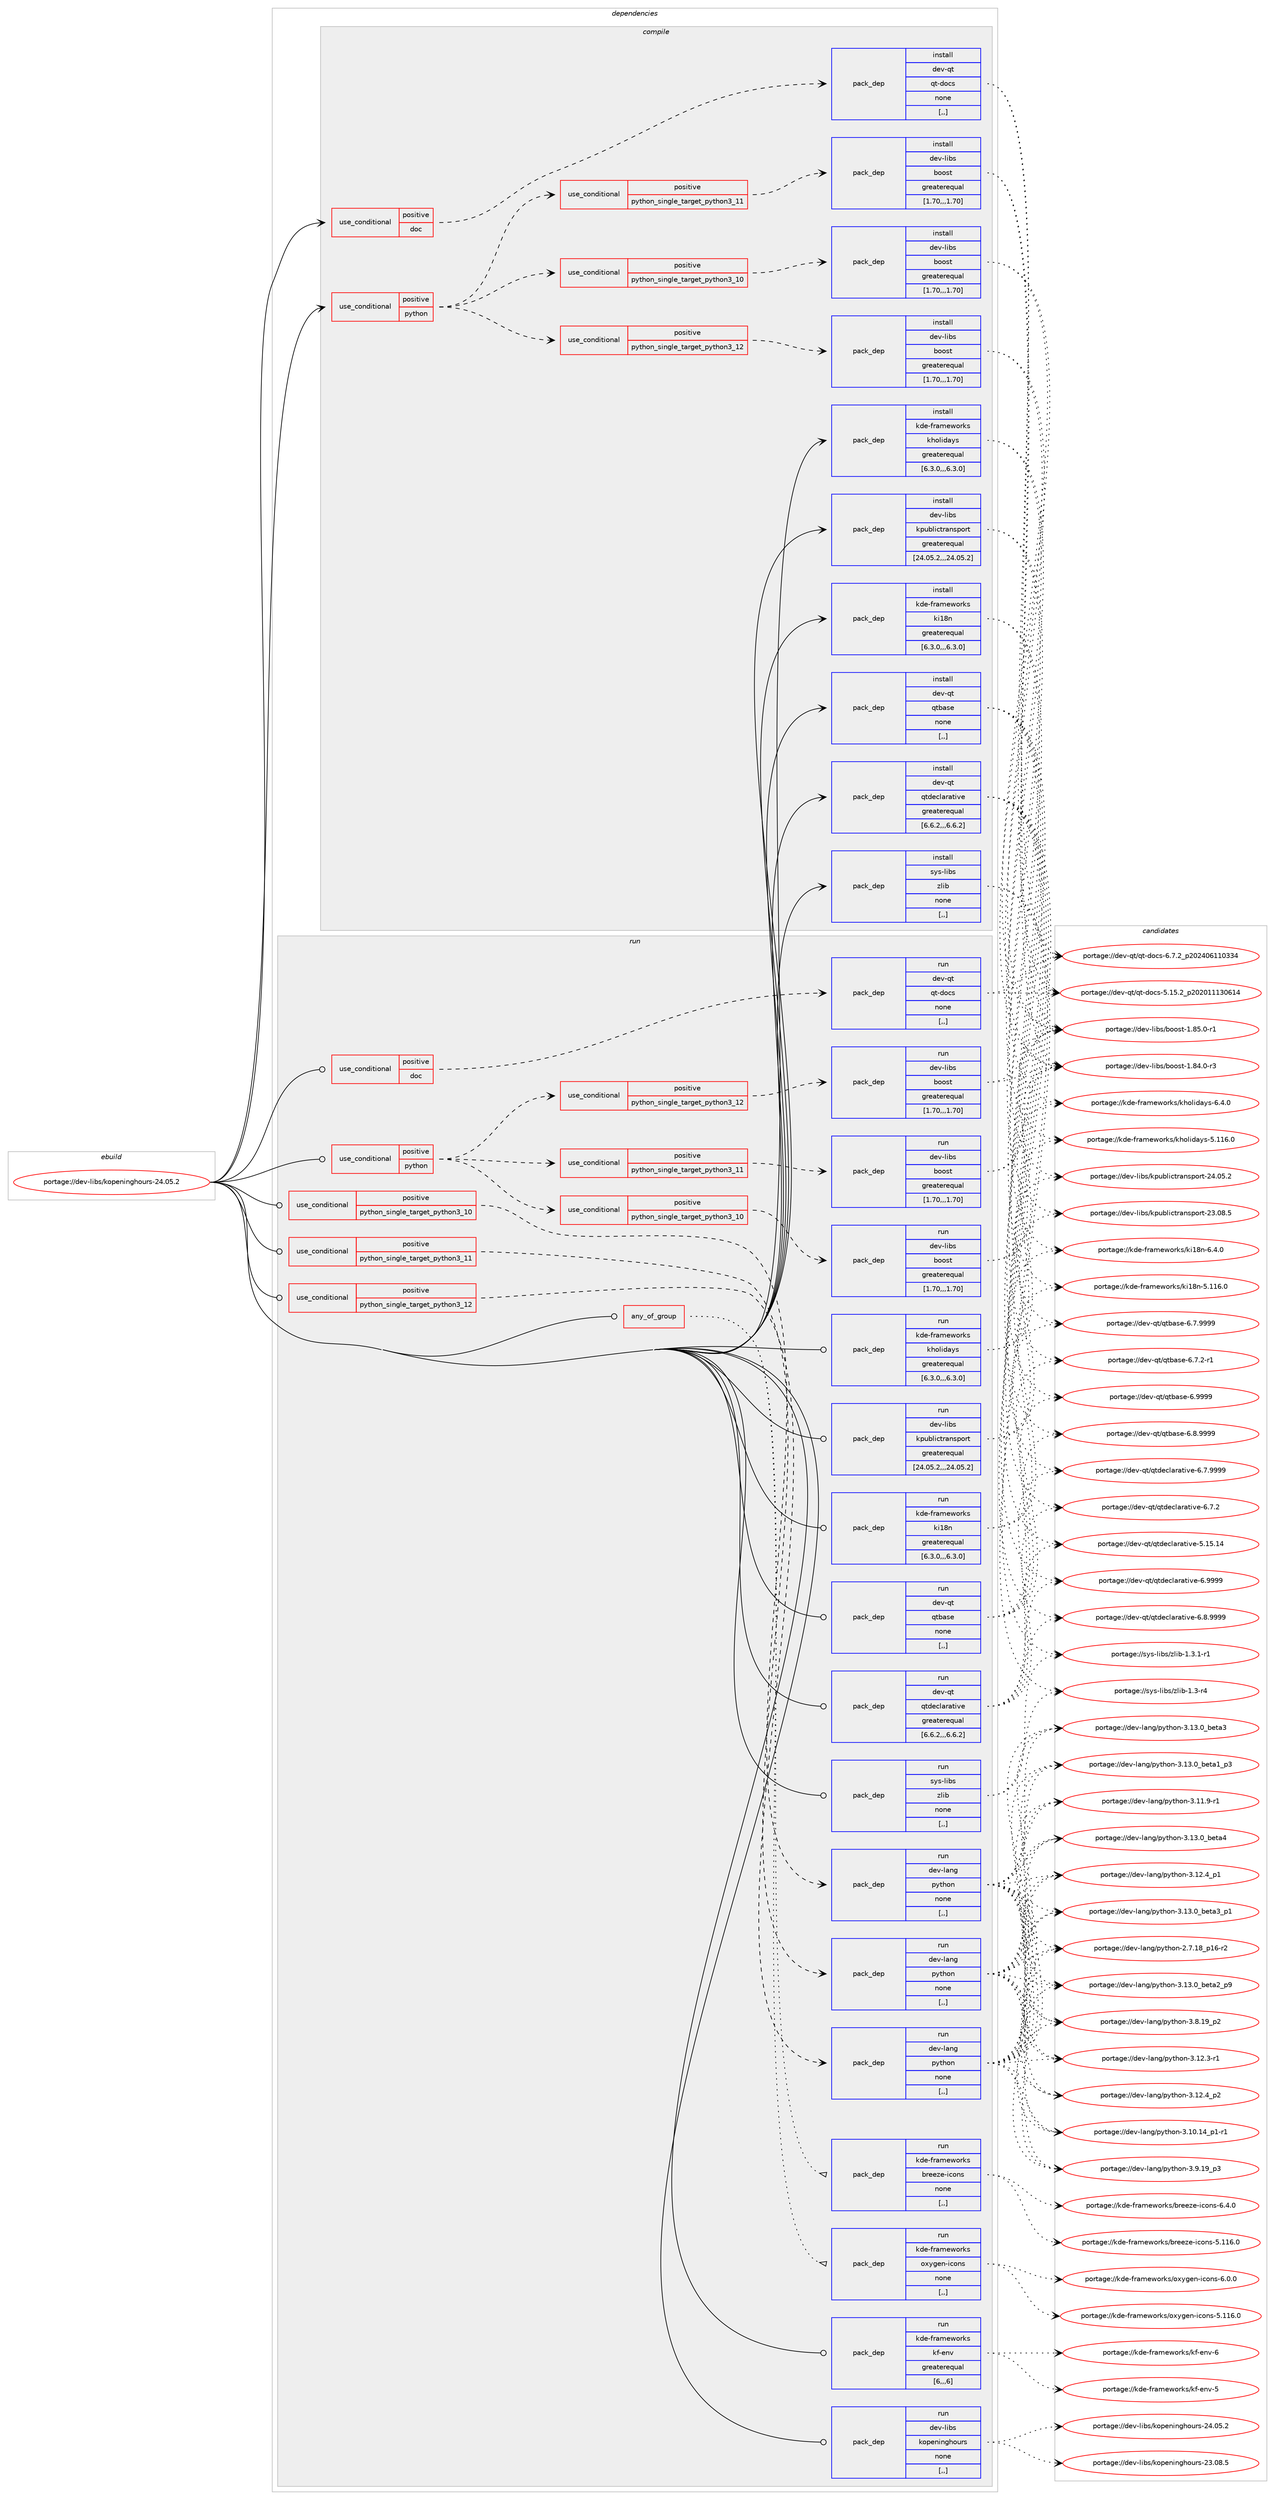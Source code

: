 digraph prolog {

# *************
# Graph options
# *************

newrank=true;
concentrate=true;
compound=true;
graph [rankdir=LR,fontname=Helvetica,fontsize=10,ranksep=1.5];#, ranksep=2.5, nodesep=0.2];
edge  [arrowhead=vee];
node  [fontname=Helvetica,fontsize=10];

# **********
# The ebuild
# **********

subgraph cluster_leftcol {
color=gray;
label=<<i>ebuild</i>>;
id [label="portage://dev-libs/kopeninghours-24.05.2", color=red, width=4, href="../dev-libs/kopeninghours-24.05.2.svg"];
}

# ****************
# The dependencies
# ****************

subgraph cluster_midcol {
color=gray;
label=<<i>dependencies</i>>;
subgraph cluster_compile {
fillcolor="#eeeeee";
style=filled;
label=<<i>compile</i>>;
subgraph cond26586 {
dependency109031 [label=<<TABLE BORDER="0" CELLBORDER="1" CELLSPACING="0" CELLPADDING="4"><TR><TD ROWSPAN="3" CELLPADDING="10">use_conditional</TD></TR><TR><TD>positive</TD></TR><TR><TD>doc</TD></TR></TABLE>>, shape=none, color=red];
subgraph pack81265 {
dependency109032 [label=<<TABLE BORDER="0" CELLBORDER="1" CELLSPACING="0" CELLPADDING="4" WIDTH="220"><TR><TD ROWSPAN="6" CELLPADDING="30">pack_dep</TD></TR><TR><TD WIDTH="110">install</TD></TR><TR><TD>dev-qt</TD></TR><TR><TD>qt-docs</TD></TR><TR><TD>none</TD></TR><TR><TD>[,,]</TD></TR></TABLE>>, shape=none, color=blue];
}
dependency109031:e -> dependency109032:w [weight=20,style="dashed",arrowhead="vee"];
}
id:e -> dependency109031:w [weight=20,style="solid",arrowhead="vee"];
subgraph cond26587 {
dependency109033 [label=<<TABLE BORDER="0" CELLBORDER="1" CELLSPACING="0" CELLPADDING="4"><TR><TD ROWSPAN="3" CELLPADDING="10">use_conditional</TD></TR><TR><TD>positive</TD></TR><TR><TD>python</TD></TR></TABLE>>, shape=none, color=red];
subgraph cond26588 {
dependency109034 [label=<<TABLE BORDER="0" CELLBORDER="1" CELLSPACING="0" CELLPADDING="4"><TR><TD ROWSPAN="3" CELLPADDING="10">use_conditional</TD></TR><TR><TD>positive</TD></TR><TR><TD>python_single_target_python3_10</TD></TR></TABLE>>, shape=none, color=red];
subgraph pack81266 {
dependency109035 [label=<<TABLE BORDER="0" CELLBORDER="1" CELLSPACING="0" CELLPADDING="4" WIDTH="220"><TR><TD ROWSPAN="6" CELLPADDING="30">pack_dep</TD></TR><TR><TD WIDTH="110">install</TD></TR><TR><TD>dev-libs</TD></TR><TR><TD>boost</TD></TR><TR><TD>greaterequal</TD></TR><TR><TD>[1.70,,,1.70]</TD></TR></TABLE>>, shape=none, color=blue];
}
dependency109034:e -> dependency109035:w [weight=20,style="dashed",arrowhead="vee"];
}
dependency109033:e -> dependency109034:w [weight=20,style="dashed",arrowhead="vee"];
subgraph cond26589 {
dependency109036 [label=<<TABLE BORDER="0" CELLBORDER="1" CELLSPACING="0" CELLPADDING="4"><TR><TD ROWSPAN="3" CELLPADDING="10">use_conditional</TD></TR><TR><TD>positive</TD></TR><TR><TD>python_single_target_python3_11</TD></TR></TABLE>>, shape=none, color=red];
subgraph pack81267 {
dependency109037 [label=<<TABLE BORDER="0" CELLBORDER="1" CELLSPACING="0" CELLPADDING="4" WIDTH="220"><TR><TD ROWSPAN="6" CELLPADDING="30">pack_dep</TD></TR><TR><TD WIDTH="110">install</TD></TR><TR><TD>dev-libs</TD></TR><TR><TD>boost</TD></TR><TR><TD>greaterequal</TD></TR><TR><TD>[1.70,,,1.70]</TD></TR></TABLE>>, shape=none, color=blue];
}
dependency109036:e -> dependency109037:w [weight=20,style="dashed",arrowhead="vee"];
}
dependency109033:e -> dependency109036:w [weight=20,style="dashed",arrowhead="vee"];
subgraph cond26590 {
dependency109038 [label=<<TABLE BORDER="0" CELLBORDER="1" CELLSPACING="0" CELLPADDING="4"><TR><TD ROWSPAN="3" CELLPADDING="10">use_conditional</TD></TR><TR><TD>positive</TD></TR><TR><TD>python_single_target_python3_12</TD></TR></TABLE>>, shape=none, color=red];
subgraph pack81268 {
dependency109039 [label=<<TABLE BORDER="0" CELLBORDER="1" CELLSPACING="0" CELLPADDING="4" WIDTH="220"><TR><TD ROWSPAN="6" CELLPADDING="30">pack_dep</TD></TR><TR><TD WIDTH="110">install</TD></TR><TR><TD>dev-libs</TD></TR><TR><TD>boost</TD></TR><TR><TD>greaterequal</TD></TR><TR><TD>[1.70,,,1.70]</TD></TR></TABLE>>, shape=none, color=blue];
}
dependency109038:e -> dependency109039:w [weight=20,style="dashed",arrowhead="vee"];
}
dependency109033:e -> dependency109038:w [weight=20,style="dashed",arrowhead="vee"];
}
id:e -> dependency109033:w [weight=20,style="solid",arrowhead="vee"];
subgraph pack81269 {
dependency109040 [label=<<TABLE BORDER="0" CELLBORDER="1" CELLSPACING="0" CELLPADDING="4" WIDTH="220"><TR><TD ROWSPAN="6" CELLPADDING="30">pack_dep</TD></TR><TR><TD WIDTH="110">install</TD></TR><TR><TD>dev-libs</TD></TR><TR><TD>kpublictransport</TD></TR><TR><TD>greaterequal</TD></TR><TR><TD>[24.05.2,,,24.05.2]</TD></TR></TABLE>>, shape=none, color=blue];
}
id:e -> dependency109040:w [weight=20,style="solid",arrowhead="vee"];
subgraph pack81270 {
dependency109041 [label=<<TABLE BORDER="0" CELLBORDER="1" CELLSPACING="0" CELLPADDING="4" WIDTH="220"><TR><TD ROWSPAN="6" CELLPADDING="30">pack_dep</TD></TR><TR><TD WIDTH="110">install</TD></TR><TR><TD>dev-qt</TD></TR><TR><TD>qtbase</TD></TR><TR><TD>none</TD></TR><TR><TD>[,,]</TD></TR></TABLE>>, shape=none, color=blue];
}
id:e -> dependency109041:w [weight=20,style="solid",arrowhead="vee"];
subgraph pack81271 {
dependency109042 [label=<<TABLE BORDER="0" CELLBORDER="1" CELLSPACING="0" CELLPADDING="4" WIDTH="220"><TR><TD ROWSPAN="6" CELLPADDING="30">pack_dep</TD></TR><TR><TD WIDTH="110">install</TD></TR><TR><TD>dev-qt</TD></TR><TR><TD>qtdeclarative</TD></TR><TR><TD>greaterequal</TD></TR><TR><TD>[6.6.2,,,6.6.2]</TD></TR></TABLE>>, shape=none, color=blue];
}
id:e -> dependency109042:w [weight=20,style="solid",arrowhead="vee"];
subgraph pack81272 {
dependency109043 [label=<<TABLE BORDER="0" CELLBORDER="1" CELLSPACING="0" CELLPADDING="4" WIDTH="220"><TR><TD ROWSPAN="6" CELLPADDING="30">pack_dep</TD></TR><TR><TD WIDTH="110">install</TD></TR><TR><TD>kde-frameworks</TD></TR><TR><TD>kholidays</TD></TR><TR><TD>greaterequal</TD></TR><TR><TD>[6.3.0,,,6.3.0]</TD></TR></TABLE>>, shape=none, color=blue];
}
id:e -> dependency109043:w [weight=20,style="solid",arrowhead="vee"];
subgraph pack81273 {
dependency109044 [label=<<TABLE BORDER="0" CELLBORDER="1" CELLSPACING="0" CELLPADDING="4" WIDTH="220"><TR><TD ROWSPAN="6" CELLPADDING="30">pack_dep</TD></TR><TR><TD WIDTH="110">install</TD></TR><TR><TD>kde-frameworks</TD></TR><TR><TD>ki18n</TD></TR><TR><TD>greaterequal</TD></TR><TR><TD>[6.3.0,,,6.3.0]</TD></TR></TABLE>>, shape=none, color=blue];
}
id:e -> dependency109044:w [weight=20,style="solid",arrowhead="vee"];
subgraph pack81274 {
dependency109045 [label=<<TABLE BORDER="0" CELLBORDER="1" CELLSPACING="0" CELLPADDING="4" WIDTH="220"><TR><TD ROWSPAN="6" CELLPADDING="30">pack_dep</TD></TR><TR><TD WIDTH="110">install</TD></TR><TR><TD>sys-libs</TD></TR><TR><TD>zlib</TD></TR><TR><TD>none</TD></TR><TR><TD>[,,]</TD></TR></TABLE>>, shape=none, color=blue];
}
id:e -> dependency109045:w [weight=20,style="solid",arrowhead="vee"];
}
subgraph cluster_compileandrun {
fillcolor="#eeeeee";
style=filled;
label=<<i>compile and run</i>>;
}
subgraph cluster_run {
fillcolor="#eeeeee";
style=filled;
label=<<i>run</i>>;
subgraph any1030 {
dependency109046 [label=<<TABLE BORDER="0" CELLBORDER="1" CELLSPACING="0" CELLPADDING="4"><TR><TD CELLPADDING="10">any_of_group</TD></TR></TABLE>>, shape=none, color=red];subgraph pack81275 {
dependency109047 [label=<<TABLE BORDER="0" CELLBORDER="1" CELLSPACING="0" CELLPADDING="4" WIDTH="220"><TR><TD ROWSPAN="6" CELLPADDING="30">pack_dep</TD></TR><TR><TD WIDTH="110">run</TD></TR><TR><TD>kde-frameworks</TD></TR><TR><TD>breeze-icons</TD></TR><TR><TD>none</TD></TR><TR><TD>[,,]</TD></TR></TABLE>>, shape=none, color=blue];
}
dependency109046:e -> dependency109047:w [weight=20,style="dotted",arrowhead="oinv"];
subgraph pack81276 {
dependency109048 [label=<<TABLE BORDER="0" CELLBORDER="1" CELLSPACING="0" CELLPADDING="4" WIDTH="220"><TR><TD ROWSPAN="6" CELLPADDING="30">pack_dep</TD></TR><TR><TD WIDTH="110">run</TD></TR><TR><TD>kde-frameworks</TD></TR><TR><TD>oxygen-icons</TD></TR><TR><TD>none</TD></TR><TR><TD>[,,]</TD></TR></TABLE>>, shape=none, color=blue];
}
dependency109046:e -> dependency109048:w [weight=20,style="dotted",arrowhead="oinv"];
}
id:e -> dependency109046:w [weight=20,style="solid",arrowhead="odot"];
subgraph cond26591 {
dependency109049 [label=<<TABLE BORDER="0" CELLBORDER="1" CELLSPACING="0" CELLPADDING="4"><TR><TD ROWSPAN="3" CELLPADDING="10">use_conditional</TD></TR><TR><TD>positive</TD></TR><TR><TD>doc</TD></TR></TABLE>>, shape=none, color=red];
subgraph pack81277 {
dependency109050 [label=<<TABLE BORDER="0" CELLBORDER="1" CELLSPACING="0" CELLPADDING="4" WIDTH="220"><TR><TD ROWSPAN="6" CELLPADDING="30">pack_dep</TD></TR><TR><TD WIDTH="110">run</TD></TR><TR><TD>dev-qt</TD></TR><TR><TD>qt-docs</TD></TR><TR><TD>none</TD></TR><TR><TD>[,,]</TD></TR></TABLE>>, shape=none, color=blue];
}
dependency109049:e -> dependency109050:w [weight=20,style="dashed",arrowhead="vee"];
}
id:e -> dependency109049:w [weight=20,style="solid",arrowhead="odot"];
subgraph cond26592 {
dependency109051 [label=<<TABLE BORDER="0" CELLBORDER="1" CELLSPACING="0" CELLPADDING="4"><TR><TD ROWSPAN="3" CELLPADDING="10">use_conditional</TD></TR><TR><TD>positive</TD></TR><TR><TD>python</TD></TR></TABLE>>, shape=none, color=red];
subgraph cond26593 {
dependency109052 [label=<<TABLE BORDER="0" CELLBORDER="1" CELLSPACING="0" CELLPADDING="4"><TR><TD ROWSPAN="3" CELLPADDING="10">use_conditional</TD></TR><TR><TD>positive</TD></TR><TR><TD>python_single_target_python3_10</TD></TR></TABLE>>, shape=none, color=red];
subgraph pack81278 {
dependency109053 [label=<<TABLE BORDER="0" CELLBORDER="1" CELLSPACING="0" CELLPADDING="4" WIDTH="220"><TR><TD ROWSPAN="6" CELLPADDING="30">pack_dep</TD></TR><TR><TD WIDTH="110">run</TD></TR><TR><TD>dev-libs</TD></TR><TR><TD>boost</TD></TR><TR><TD>greaterequal</TD></TR><TR><TD>[1.70,,,1.70]</TD></TR></TABLE>>, shape=none, color=blue];
}
dependency109052:e -> dependency109053:w [weight=20,style="dashed",arrowhead="vee"];
}
dependency109051:e -> dependency109052:w [weight=20,style="dashed",arrowhead="vee"];
subgraph cond26594 {
dependency109054 [label=<<TABLE BORDER="0" CELLBORDER="1" CELLSPACING="0" CELLPADDING="4"><TR><TD ROWSPAN="3" CELLPADDING="10">use_conditional</TD></TR><TR><TD>positive</TD></TR><TR><TD>python_single_target_python3_11</TD></TR></TABLE>>, shape=none, color=red];
subgraph pack81279 {
dependency109055 [label=<<TABLE BORDER="0" CELLBORDER="1" CELLSPACING="0" CELLPADDING="4" WIDTH="220"><TR><TD ROWSPAN="6" CELLPADDING="30">pack_dep</TD></TR><TR><TD WIDTH="110">run</TD></TR><TR><TD>dev-libs</TD></TR><TR><TD>boost</TD></TR><TR><TD>greaterequal</TD></TR><TR><TD>[1.70,,,1.70]</TD></TR></TABLE>>, shape=none, color=blue];
}
dependency109054:e -> dependency109055:w [weight=20,style="dashed",arrowhead="vee"];
}
dependency109051:e -> dependency109054:w [weight=20,style="dashed",arrowhead="vee"];
subgraph cond26595 {
dependency109056 [label=<<TABLE BORDER="0" CELLBORDER="1" CELLSPACING="0" CELLPADDING="4"><TR><TD ROWSPAN="3" CELLPADDING="10">use_conditional</TD></TR><TR><TD>positive</TD></TR><TR><TD>python_single_target_python3_12</TD></TR></TABLE>>, shape=none, color=red];
subgraph pack81280 {
dependency109057 [label=<<TABLE BORDER="0" CELLBORDER="1" CELLSPACING="0" CELLPADDING="4" WIDTH="220"><TR><TD ROWSPAN="6" CELLPADDING="30">pack_dep</TD></TR><TR><TD WIDTH="110">run</TD></TR><TR><TD>dev-libs</TD></TR><TR><TD>boost</TD></TR><TR><TD>greaterequal</TD></TR><TR><TD>[1.70,,,1.70]</TD></TR></TABLE>>, shape=none, color=blue];
}
dependency109056:e -> dependency109057:w [weight=20,style="dashed",arrowhead="vee"];
}
dependency109051:e -> dependency109056:w [weight=20,style="dashed",arrowhead="vee"];
}
id:e -> dependency109051:w [weight=20,style="solid",arrowhead="odot"];
subgraph cond26596 {
dependency109058 [label=<<TABLE BORDER="0" CELLBORDER="1" CELLSPACING="0" CELLPADDING="4"><TR><TD ROWSPAN="3" CELLPADDING="10">use_conditional</TD></TR><TR><TD>positive</TD></TR><TR><TD>python_single_target_python3_10</TD></TR></TABLE>>, shape=none, color=red];
subgraph pack81281 {
dependency109059 [label=<<TABLE BORDER="0" CELLBORDER="1" CELLSPACING="0" CELLPADDING="4" WIDTH="220"><TR><TD ROWSPAN="6" CELLPADDING="30">pack_dep</TD></TR><TR><TD WIDTH="110">run</TD></TR><TR><TD>dev-lang</TD></TR><TR><TD>python</TD></TR><TR><TD>none</TD></TR><TR><TD>[,,]</TD></TR></TABLE>>, shape=none, color=blue];
}
dependency109058:e -> dependency109059:w [weight=20,style="dashed",arrowhead="vee"];
}
id:e -> dependency109058:w [weight=20,style="solid",arrowhead="odot"];
subgraph cond26597 {
dependency109060 [label=<<TABLE BORDER="0" CELLBORDER="1" CELLSPACING="0" CELLPADDING="4"><TR><TD ROWSPAN="3" CELLPADDING="10">use_conditional</TD></TR><TR><TD>positive</TD></TR><TR><TD>python_single_target_python3_11</TD></TR></TABLE>>, shape=none, color=red];
subgraph pack81282 {
dependency109061 [label=<<TABLE BORDER="0" CELLBORDER="1" CELLSPACING="0" CELLPADDING="4" WIDTH="220"><TR><TD ROWSPAN="6" CELLPADDING="30">pack_dep</TD></TR><TR><TD WIDTH="110">run</TD></TR><TR><TD>dev-lang</TD></TR><TR><TD>python</TD></TR><TR><TD>none</TD></TR><TR><TD>[,,]</TD></TR></TABLE>>, shape=none, color=blue];
}
dependency109060:e -> dependency109061:w [weight=20,style="dashed",arrowhead="vee"];
}
id:e -> dependency109060:w [weight=20,style="solid",arrowhead="odot"];
subgraph cond26598 {
dependency109062 [label=<<TABLE BORDER="0" CELLBORDER="1" CELLSPACING="0" CELLPADDING="4"><TR><TD ROWSPAN="3" CELLPADDING="10">use_conditional</TD></TR><TR><TD>positive</TD></TR><TR><TD>python_single_target_python3_12</TD></TR></TABLE>>, shape=none, color=red];
subgraph pack81283 {
dependency109063 [label=<<TABLE BORDER="0" CELLBORDER="1" CELLSPACING="0" CELLPADDING="4" WIDTH="220"><TR><TD ROWSPAN="6" CELLPADDING="30">pack_dep</TD></TR><TR><TD WIDTH="110">run</TD></TR><TR><TD>dev-lang</TD></TR><TR><TD>python</TD></TR><TR><TD>none</TD></TR><TR><TD>[,,]</TD></TR></TABLE>>, shape=none, color=blue];
}
dependency109062:e -> dependency109063:w [weight=20,style="dashed",arrowhead="vee"];
}
id:e -> dependency109062:w [weight=20,style="solid",arrowhead="odot"];
subgraph pack81284 {
dependency109064 [label=<<TABLE BORDER="0" CELLBORDER="1" CELLSPACING="0" CELLPADDING="4" WIDTH="220"><TR><TD ROWSPAN="6" CELLPADDING="30">pack_dep</TD></TR><TR><TD WIDTH="110">run</TD></TR><TR><TD>dev-libs</TD></TR><TR><TD>kpublictransport</TD></TR><TR><TD>greaterequal</TD></TR><TR><TD>[24.05.2,,,24.05.2]</TD></TR></TABLE>>, shape=none, color=blue];
}
id:e -> dependency109064:w [weight=20,style="solid",arrowhead="odot"];
subgraph pack81285 {
dependency109065 [label=<<TABLE BORDER="0" CELLBORDER="1" CELLSPACING="0" CELLPADDING="4" WIDTH="220"><TR><TD ROWSPAN="6" CELLPADDING="30">pack_dep</TD></TR><TR><TD WIDTH="110">run</TD></TR><TR><TD>dev-qt</TD></TR><TR><TD>qtbase</TD></TR><TR><TD>none</TD></TR><TR><TD>[,,]</TD></TR></TABLE>>, shape=none, color=blue];
}
id:e -> dependency109065:w [weight=20,style="solid",arrowhead="odot"];
subgraph pack81286 {
dependency109066 [label=<<TABLE BORDER="0" CELLBORDER="1" CELLSPACING="0" CELLPADDING="4" WIDTH="220"><TR><TD ROWSPAN="6" CELLPADDING="30">pack_dep</TD></TR><TR><TD WIDTH="110">run</TD></TR><TR><TD>dev-qt</TD></TR><TR><TD>qtdeclarative</TD></TR><TR><TD>greaterequal</TD></TR><TR><TD>[6.6.2,,,6.6.2]</TD></TR></TABLE>>, shape=none, color=blue];
}
id:e -> dependency109066:w [weight=20,style="solid",arrowhead="odot"];
subgraph pack81287 {
dependency109067 [label=<<TABLE BORDER="0" CELLBORDER="1" CELLSPACING="0" CELLPADDING="4" WIDTH="220"><TR><TD ROWSPAN="6" CELLPADDING="30">pack_dep</TD></TR><TR><TD WIDTH="110">run</TD></TR><TR><TD>kde-frameworks</TD></TR><TR><TD>kf-env</TD></TR><TR><TD>greaterequal</TD></TR><TR><TD>[6,,,6]</TD></TR></TABLE>>, shape=none, color=blue];
}
id:e -> dependency109067:w [weight=20,style="solid",arrowhead="odot"];
subgraph pack81288 {
dependency109068 [label=<<TABLE BORDER="0" CELLBORDER="1" CELLSPACING="0" CELLPADDING="4" WIDTH="220"><TR><TD ROWSPAN="6" CELLPADDING="30">pack_dep</TD></TR><TR><TD WIDTH="110">run</TD></TR><TR><TD>kde-frameworks</TD></TR><TR><TD>kholidays</TD></TR><TR><TD>greaterequal</TD></TR><TR><TD>[6.3.0,,,6.3.0]</TD></TR></TABLE>>, shape=none, color=blue];
}
id:e -> dependency109068:w [weight=20,style="solid",arrowhead="odot"];
subgraph pack81289 {
dependency109069 [label=<<TABLE BORDER="0" CELLBORDER="1" CELLSPACING="0" CELLPADDING="4" WIDTH="220"><TR><TD ROWSPAN="6" CELLPADDING="30">pack_dep</TD></TR><TR><TD WIDTH="110">run</TD></TR><TR><TD>kde-frameworks</TD></TR><TR><TD>ki18n</TD></TR><TR><TD>greaterequal</TD></TR><TR><TD>[6.3.0,,,6.3.0]</TD></TR></TABLE>>, shape=none, color=blue];
}
id:e -> dependency109069:w [weight=20,style="solid",arrowhead="odot"];
subgraph pack81290 {
dependency109070 [label=<<TABLE BORDER="0" CELLBORDER="1" CELLSPACING="0" CELLPADDING="4" WIDTH="220"><TR><TD ROWSPAN="6" CELLPADDING="30">pack_dep</TD></TR><TR><TD WIDTH="110">run</TD></TR><TR><TD>sys-libs</TD></TR><TR><TD>zlib</TD></TR><TR><TD>none</TD></TR><TR><TD>[,,]</TD></TR></TABLE>>, shape=none, color=blue];
}
id:e -> dependency109070:w [weight=20,style="solid",arrowhead="odot"];
subgraph pack81291 {
dependency109071 [label=<<TABLE BORDER="0" CELLBORDER="1" CELLSPACING="0" CELLPADDING="4" WIDTH="220"><TR><TD ROWSPAN="6" CELLPADDING="30">pack_dep</TD></TR><TR><TD WIDTH="110">run</TD></TR><TR><TD>dev-libs</TD></TR><TR><TD>kopeninghours</TD></TR><TR><TD>none</TD></TR><TR><TD>[,,]</TD></TR></TABLE>>, shape=none, color=blue];
}
id:e -> dependency109071:w [weight=20,style="solid",arrowhead="odot"];
}
}

# **************
# The candidates
# **************

subgraph cluster_choices {
rank=same;
color=gray;
label=<<i>candidates</i>>;

subgraph choice81265 {
color=black;
nodesep=1;
choice1001011184511311647113116451001119911545544655465095112504850524854494948515152 [label="portage://dev-qt/qt-docs-6.7.2_p202406110334", color=red, width=4,href="../dev-qt/qt-docs-6.7.2_p202406110334.svg"];
choice100101118451131164711311645100111991154553464953465095112504850484949495148544952 [label="portage://dev-qt/qt-docs-5.15.2_p202011130614", color=red, width=4,href="../dev-qt/qt-docs-5.15.2_p202011130614.svg"];
dependency109032:e -> choice1001011184511311647113116451001119911545544655465095112504850524854494948515152:w [style=dotted,weight="100"];
dependency109032:e -> choice100101118451131164711311645100111991154553464953465095112504850484949495148544952:w [style=dotted,weight="100"];
}
subgraph choice81266 {
color=black;
nodesep=1;
choice10010111845108105981154798111111115116454946565346484511449 [label="portage://dev-libs/boost-1.85.0-r1", color=red, width=4,href="../dev-libs/boost-1.85.0-r1.svg"];
choice10010111845108105981154798111111115116454946565246484511451 [label="portage://dev-libs/boost-1.84.0-r3", color=red, width=4,href="../dev-libs/boost-1.84.0-r3.svg"];
dependency109035:e -> choice10010111845108105981154798111111115116454946565346484511449:w [style=dotted,weight="100"];
dependency109035:e -> choice10010111845108105981154798111111115116454946565246484511451:w [style=dotted,weight="100"];
}
subgraph choice81267 {
color=black;
nodesep=1;
choice10010111845108105981154798111111115116454946565346484511449 [label="portage://dev-libs/boost-1.85.0-r1", color=red, width=4,href="../dev-libs/boost-1.85.0-r1.svg"];
choice10010111845108105981154798111111115116454946565246484511451 [label="portage://dev-libs/boost-1.84.0-r3", color=red, width=4,href="../dev-libs/boost-1.84.0-r3.svg"];
dependency109037:e -> choice10010111845108105981154798111111115116454946565346484511449:w [style=dotted,weight="100"];
dependency109037:e -> choice10010111845108105981154798111111115116454946565246484511451:w [style=dotted,weight="100"];
}
subgraph choice81268 {
color=black;
nodesep=1;
choice10010111845108105981154798111111115116454946565346484511449 [label="portage://dev-libs/boost-1.85.0-r1", color=red, width=4,href="../dev-libs/boost-1.85.0-r1.svg"];
choice10010111845108105981154798111111115116454946565246484511451 [label="portage://dev-libs/boost-1.84.0-r3", color=red, width=4,href="../dev-libs/boost-1.84.0-r3.svg"];
dependency109039:e -> choice10010111845108105981154798111111115116454946565346484511449:w [style=dotted,weight="100"];
dependency109039:e -> choice10010111845108105981154798111111115116454946565246484511451:w [style=dotted,weight="100"];
}
subgraph choice81269 {
color=black;
nodesep=1;
choice1001011184510810598115471071121179810810599116114971101151121111141164550524648534650 [label="portage://dev-libs/kpublictransport-24.05.2", color=red, width=4,href="../dev-libs/kpublictransport-24.05.2.svg"];
choice1001011184510810598115471071121179810810599116114971101151121111141164550514648564653 [label="portage://dev-libs/kpublictransport-23.08.5", color=red, width=4,href="../dev-libs/kpublictransport-23.08.5.svg"];
dependency109040:e -> choice1001011184510810598115471071121179810810599116114971101151121111141164550524648534650:w [style=dotted,weight="100"];
dependency109040:e -> choice1001011184510810598115471071121179810810599116114971101151121111141164550514648564653:w [style=dotted,weight="100"];
}
subgraph choice81270 {
color=black;
nodesep=1;
choice1001011184511311647113116989711510145544657575757 [label="portage://dev-qt/qtbase-6.9999", color=red, width=4,href="../dev-qt/qtbase-6.9999.svg"];
choice10010111845113116471131169897115101455446564657575757 [label="portage://dev-qt/qtbase-6.8.9999", color=red, width=4,href="../dev-qt/qtbase-6.8.9999.svg"];
choice10010111845113116471131169897115101455446554657575757 [label="portage://dev-qt/qtbase-6.7.9999", color=red, width=4,href="../dev-qt/qtbase-6.7.9999.svg"];
choice100101118451131164711311698971151014554465546504511449 [label="portage://dev-qt/qtbase-6.7.2-r1", color=red, width=4,href="../dev-qt/qtbase-6.7.2-r1.svg"];
dependency109041:e -> choice1001011184511311647113116989711510145544657575757:w [style=dotted,weight="100"];
dependency109041:e -> choice10010111845113116471131169897115101455446564657575757:w [style=dotted,weight="100"];
dependency109041:e -> choice10010111845113116471131169897115101455446554657575757:w [style=dotted,weight="100"];
dependency109041:e -> choice100101118451131164711311698971151014554465546504511449:w [style=dotted,weight="100"];
}
subgraph choice81271 {
color=black;
nodesep=1;
choice100101118451131164711311610010199108971149711610511810145544657575757 [label="portage://dev-qt/qtdeclarative-6.9999", color=red, width=4,href="../dev-qt/qtdeclarative-6.9999.svg"];
choice1001011184511311647113116100101991089711497116105118101455446564657575757 [label="portage://dev-qt/qtdeclarative-6.8.9999", color=red, width=4,href="../dev-qt/qtdeclarative-6.8.9999.svg"];
choice1001011184511311647113116100101991089711497116105118101455446554657575757 [label="portage://dev-qt/qtdeclarative-6.7.9999", color=red, width=4,href="../dev-qt/qtdeclarative-6.7.9999.svg"];
choice1001011184511311647113116100101991089711497116105118101455446554650 [label="portage://dev-qt/qtdeclarative-6.7.2", color=red, width=4,href="../dev-qt/qtdeclarative-6.7.2.svg"];
choice10010111845113116471131161001019910897114971161051181014553464953464952 [label="portage://dev-qt/qtdeclarative-5.15.14", color=red, width=4,href="../dev-qt/qtdeclarative-5.15.14.svg"];
dependency109042:e -> choice100101118451131164711311610010199108971149711610511810145544657575757:w [style=dotted,weight="100"];
dependency109042:e -> choice1001011184511311647113116100101991089711497116105118101455446564657575757:w [style=dotted,weight="100"];
dependency109042:e -> choice1001011184511311647113116100101991089711497116105118101455446554657575757:w [style=dotted,weight="100"];
dependency109042:e -> choice1001011184511311647113116100101991089711497116105118101455446554650:w [style=dotted,weight="100"];
dependency109042:e -> choice10010111845113116471131161001019910897114971161051181014553464953464952:w [style=dotted,weight="100"];
}
subgraph choice81272 {
color=black;
nodesep=1;
choice10710010145102114971091011191111141071154710710411110810510097121115455446524648 [label="portage://kde-frameworks/kholidays-6.4.0", color=red, width=4,href="../kde-frameworks/kholidays-6.4.0.svg"];
choice107100101451021149710910111911111410711547107104111108105100971211154553464949544648 [label="portage://kde-frameworks/kholidays-5.116.0", color=red, width=4,href="../kde-frameworks/kholidays-5.116.0.svg"];
dependency109043:e -> choice10710010145102114971091011191111141071154710710411110810510097121115455446524648:w [style=dotted,weight="100"];
dependency109043:e -> choice107100101451021149710910111911111410711547107104111108105100971211154553464949544648:w [style=dotted,weight="100"];
}
subgraph choice81273 {
color=black;
nodesep=1;
choice1071001014510211497109101119111114107115471071054956110455446524648 [label="portage://kde-frameworks/ki18n-6.4.0", color=red, width=4,href="../kde-frameworks/ki18n-6.4.0.svg"];
choice10710010145102114971091011191111141071154710710549561104553464949544648 [label="portage://kde-frameworks/ki18n-5.116.0", color=red, width=4,href="../kde-frameworks/ki18n-5.116.0.svg"];
dependency109044:e -> choice1071001014510211497109101119111114107115471071054956110455446524648:w [style=dotted,weight="100"];
dependency109044:e -> choice10710010145102114971091011191111141071154710710549561104553464949544648:w [style=dotted,weight="100"];
}
subgraph choice81274 {
color=black;
nodesep=1;
choice115121115451081059811547122108105984549465146494511449 [label="portage://sys-libs/zlib-1.3.1-r1", color=red, width=4,href="../sys-libs/zlib-1.3.1-r1.svg"];
choice11512111545108105981154712210810598454946514511452 [label="portage://sys-libs/zlib-1.3-r4", color=red, width=4,href="../sys-libs/zlib-1.3-r4.svg"];
dependency109045:e -> choice115121115451081059811547122108105984549465146494511449:w [style=dotted,weight="100"];
dependency109045:e -> choice11512111545108105981154712210810598454946514511452:w [style=dotted,weight="100"];
}
subgraph choice81275 {
color=black;
nodesep=1;
choice107100101451021149710910111911111410711547981141011011221014510599111110115455446524648 [label="portage://kde-frameworks/breeze-icons-6.4.0", color=red, width=4,href="../kde-frameworks/breeze-icons-6.4.0.svg"];
choice1071001014510211497109101119111114107115479811410110112210145105991111101154553464949544648 [label="portage://kde-frameworks/breeze-icons-5.116.0", color=red, width=4,href="../kde-frameworks/breeze-icons-5.116.0.svg"];
dependency109047:e -> choice107100101451021149710910111911111410711547981141011011221014510599111110115455446524648:w [style=dotted,weight="100"];
dependency109047:e -> choice1071001014510211497109101119111114107115479811410110112210145105991111101154553464949544648:w [style=dotted,weight="100"];
}
subgraph choice81276 {
color=black;
nodesep=1;
choice1071001014510211497109101119111114107115471111201211031011104510599111110115455446484648 [label="portage://kde-frameworks/oxygen-icons-6.0.0", color=red, width=4,href="../kde-frameworks/oxygen-icons-6.0.0.svg"];
choice10710010145102114971091011191111141071154711112012110310111045105991111101154553464949544648 [label="portage://kde-frameworks/oxygen-icons-5.116.0", color=red, width=4,href="../kde-frameworks/oxygen-icons-5.116.0.svg"];
dependency109048:e -> choice1071001014510211497109101119111114107115471111201211031011104510599111110115455446484648:w [style=dotted,weight="100"];
dependency109048:e -> choice10710010145102114971091011191111141071154711112012110310111045105991111101154553464949544648:w [style=dotted,weight="100"];
}
subgraph choice81277 {
color=black;
nodesep=1;
choice1001011184511311647113116451001119911545544655465095112504850524854494948515152 [label="portage://dev-qt/qt-docs-6.7.2_p202406110334", color=red, width=4,href="../dev-qt/qt-docs-6.7.2_p202406110334.svg"];
choice100101118451131164711311645100111991154553464953465095112504850484949495148544952 [label="portage://dev-qt/qt-docs-5.15.2_p202011130614", color=red, width=4,href="../dev-qt/qt-docs-5.15.2_p202011130614.svg"];
dependency109050:e -> choice1001011184511311647113116451001119911545544655465095112504850524854494948515152:w [style=dotted,weight="100"];
dependency109050:e -> choice100101118451131164711311645100111991154553464953465095112504850484949495148544952:w [style=dotted,weight="100"];
}
subgraph choice81278 {
color=black;
nodesep=1;
choice10010111845108105981154798111111115116454946565346484511449 [label="portage://dev-libs/boost-1.85.0-r1", color=red, width=4,href="../dev-libs/boost-1.85.0-r1.svg"];
choice10010111845108105981154798111111115116454946565246484511451 [label="portage://dev-libs/boost-1.84.0-r3", color=red, width=4,href="../dev-libs/boost-1.84.0-r3.svg"];
dependency109053:e -> choice10010111845108105981154798111111115116454946565346484511449:w [style=dotted,weight="100"];
dependency109053:e -> choice10010111845108105981154798111111115116454946565246484511451:w [style=dotted,weight="100"];
}
subgraph choice81279 {
color=black;
nodesep=1;
choice10010111845108105981154798111111115116454946565346484511449 [label="portage://dev-libs/boost-1.85.0-r1", color=red, width=4,href="../dev-libs/boost-1.85.0-r1.svg"];
choice10010111845108105981154798111111115116454946565246484511451 [label="portage://dev-libs/boost-1.84.0-r3", color=red, width=4,href="../dev-libs/boost-1.84.0-r3.svg"];
dependency109055:e -> choice10010111845108105981154798111111115116454946565346484511449:w [style=dotted,weight="100"];
dependency109055:e -> choice10010111845108105981154798111111115116454946565246484511451:w [style=dotted,weight="100"];
}
subgraph choice81280 {
color=black;
nodesep=1;
choice10010111845108105981154798111111115116454946565346484511449 [label="portage://dev-libs/boost-1.85.0-r1", color=red, width=4,href="../dev-libs/boost-1.85.0-r1.svg"];
choice10010111845108105981154798111111115116454946565246484511451 [label="portage://dev-libs/boost-1.84.0-r3", color=red, width=4,href="../dev-libs/boost-1.84.0-r3.svg"];
dependency109057:e -> choice10010111845108105981154798111111115116454946565346484511449:w [style=dotted,weight="100"];
dependency109057:e -> choice10010111845108105981154798111111115116454946565246484511451:w [style=dotted,weight="100"];
}
subgraph choice81281 {
color=black;
nodesep=1;
choice1001011184510897110103471121211161041111104551464951464895981011169752 [label="portage://dev-lang/python-3.13.0_beta4", color=red, width=4,href="../dev-lang/python-3.13.0_beta4.svg"];
choice10010111845108971101034711212111610411111045514649514648959810111697519511249 [label="portage://dev-lang/python-3.13.0_beta3_p1", color=red, width=4,href="../dev-lang/python-3.13.0_beta3_p1.svg"];
choice1001011184510897110103471121211161041111104551464951464895981011169751 [label="portage://dev-lang/python-3.13.0_beta3", color=red, width=4,href="../dev-lang/python-3.13.0_beta3.svg"];
choice10010111845108971101034711212111610411111045514649514648959810111697509511257 [label="portage://dev-lang/python-3.13.0_beta2_p9", color=red, width=4,href="../dev-lang/python-3.13.0_beta2_p9.svg"];
choice10010111845108971101034711212111610411111045514649514648959810111697499511251 [label="portage://dev-lang/python-3.13.0_beta1_p3", color=red, width=4,href="../dev-lang/python-3.13.0_beta1_p3.svg"];
choice100101118451089711010347112121116104111110455146495046529511250 [label="portage://dev-lang/python-3.12.4_p2", color=red, width=4,href="../dev-lang/python-3.12.4_p2.svg"];
choice100101118451089711010347112121116104111110455146495046529511249 [label="portage://dev-lang/python-3.12.4_p1", color=red, width=4,href="../dev-lang/python-3.12.4_p1.svg"];
choice100101118451089711010347112121116104111110455146495046514511449 [label="portage://dev-lang/python-3.12.3-r1", color=red, width=4,href="../dev-lang/python-3.12.3-r1.svg"];
choice100101118451089711010347112121116104111110455146494946574511449 [label="portage://dev-lang/python-3.11.9-r1", color=red, width=4,href="../dev-lang/python-3.11.9-r1.svg"];
choice100101118451089711010347112121116104111110455146494846495295112494511449 [label="portage://dev-lang/python-3.10.14_p1-r1", color=red, width=4,href="../dev-lang/python-3.10.14_p1-r1.svg"];
choice100101118451089711010347112121116104111110455146574649579511251 [label="portage://dev-lang/python-3.9.19_p3", color=red, width=4,href="../dev-lang/python-3.9.19_p3.svg"];
choice100101118451089711010347112121116104111110455146564649579511250 [label="portage://dev-lang/python-3.8.19_p2", color=red, width=4,href="../dev-lang/python-3.8.19_p2.svg"];
choice100101118451089711010347112121116104111110455046554649569511249544511450 [label="portage://dev-lang/python-2.7.18_p16-r2", color=red, width=4,href="../dev-lang/python-2.7.18_p16-r2.svg"];
dependency109059:e -> choice1001011184510897110103471121211161041111104551464951464895981011169752:w [style=dotted,weight="100"];
dependency109059:e -> choice10010111845108971101034711212111610411111045514649514648959810111697519511249:w [style=dotted,weight="100"];
dependency109059:e -> choice1001011184510897110103471121211161041111104551464951464895981011169751:w [style=dotted,weight="100"];
dependency109059:e -> choice10010111845108971101034711212111610411111045514649514648959810111697509511257:w [style=dotted,weight="100"];
dependency109059:e -> choice10010111845108971101034711212111610411111045514649514648959810111697499511251:w [style=dotted,weight="100"];
dependency109059:e -> choice100101118451089711010347112121116104111110455146495046529511250:w [style=dotted,weight="100"];
dependency109059:e -> choice100101118451089711010347112121116104111110455146495046529511249:w [style=dotted,weight="100"];
dependency109059:e -> choice100101118451089711010347112121116104111110455146495046514511449:w [style=dotted,weight="100"];
dependency109059:e -> choice100101118451089711010347112121116104111110455146494946574511449:w [style=dotted,weight="100"];
dependency109059:e -> choice100101118451089711010347112121116104111110455146494846495295112494511449:w [style=dotted,weight="100"];
dependency109059:e -> choice100101118451089711010347112121116104111110455146574649579511251:w [style=dotted,weight="100"];
dependency109059:e -> choice100101118451089711010347112121116104111110455146564649579511250:w [style=dotted,weight="100"];
dependency109059:e -> choice100101118451089711010347112121116104111110455046554649569511249544511450:w [style=dotted,weight="100"];
}
subgraph choice81282 {
color=black;
nodesep=1;
choice1001011184510897110103471121211161041111104551464951464895981011169752 [label="portage://dev-lang/python-3.13.0_beta4", color=red, width=4,href="../dev-lang/python-3.13.0_beta4.svg"];
choice10010111845108971101034711212111610411111045514649514648959810111697519511249 [label="portage://dev-lang/python-3.13.0_beta3_p1", color=red, width=4,href="../dev-lang/python-3.13.0_beta3_p1.svg"];
choice1001011184510897110103471121211161041111104551464951464895981011169751 [label="portage://dev-lang/python-3.13.0_beta3", color=red, width=4,href="../dev-lang/python-3.13.0_beta3.svg"];
choice10010111845108971101034711212111610411111045514649514648959810111697509511257 [label="portage://dev-lang/python-3.13.0_beta2_p9", color=red, width=4,href="../dev-lang/python-3.13.0_beta2_p9.svg"];
choice10010111845108971101034711212111610411111045514649514648959810111697499511251 [label="portage://dev-lang/python-3.13.0_beta1_p3", color=red, width=4,href="../dev-lang/python-3.13.0_beta1_p3.svg"];
choice100101118451089711010347112121116104111110455146495046529511250 [label="portage://dev-lang/python-3.12.4_p2", color=red, width=4,href="../dev-lang/python-3.12.4_p2.svg"];
choice100101118451089711010347112121116104111110455146495046529511249 [label="portage://dev-lang/python-3.12.4_p1", color=red, width=4,href="../dev-lang/python-3.12.4_p1.svg"];
choice100101118451089711010347112121116104111110455146495046514511449 [label="portage://dev-lang/python-3.12.3-r1", color=red, width=4,href="../dev-lang/python-3.12.3-r1.svg"];
choice100101118451089711010347112121116104111110455146494946574511449 [label="portage://dev-lang/python-3.11.9-r1", color=red, width=4,href="../dev-lang/python-3.11.9-r1.svg"];
choice100101118451089711010347112121116104111110455146494846495295112494511449 [label="portage://dev-lang/python-3.10.14_p1-r1", color=red, width=4,href="../dev-lang/python-3.10.14_p1-r1.svg"];
choice100101118451089711010347112121116104111110455146574649579511251 [label="portage://dev-lang/python-3.9.19_p3", color=red, width=4,href="../dev-lang/python-3.9.19_p3.svg"];
choice100101118451089711010347112121116104111110455146564649579511250 [label="portage://dev-lang/python-3.8.19_p2", color=red, width=4,href="../dev-lang/python-3.8.19_p2.svg"];
choice100101118451089711010347112121116104111110455046554649569511249544511450 [label="portage://dev-lang/python-2.7.18_p16-r2", color=red, width=4,href="../dev-lang/python-2.7.18_p16-r2.svg"];
dependency109061:e -> choice1001011184510897110103471121211161041111104551464951464895981011169752:w [style=dotted,weight="100"];
dependency109061:e -> choice10010111845108971101034711212111610411111045514649514648959810111697519511249:w [style=dotted,weight="100"];
dependency109061:e -> choice1001011184510897110103471121211161041111104551464951464895981011169751:w [style=dotted,weight="100"];
dependency109061:e -> choice10010111845108971101034711212111610411111045514649514648959810111697509511257:w [style=dotted,weight="100"];
dependency109061:e -> choice10010111845108971101034711212111610411111045514649514648959810111697499511251:w [style=dotted,weight="100"];
dependency109061:e -> choice100101118451089711010347112121116104111110455146495046529511250:w [style=dotted,weight="100"];
dependency109061:e -> choice100101118451089711010347112121116104111110455146495046529511249:w [style=dotted,weight="100"];
dependency109061:e -> choice100101118451089711010347112121116104111110455146495046514511449:w [style=dotted,weight="100"];
dependency109061:e -> choice100101118451089711010347112121116104111110455146494946574511449:w [style=dotted,weight="100"];
dependency109061:e -> choice100101118451089711010347112121116104111110455146494846495295112494511449:w [style=dotted,weight="100"];
dependency109061:e -> choice100101118451089711010347112121116104111110455146574649579511251:w [style=dotted,weight="100"];
dependency109061:e -> choice100101118451089711010347112121116104111110455146564649579511250:w [style=dotted,weight="100"];
dependency109061:e -> choice100101118451089711010347112121116104111110455046554649569511249544511450:w [style=dotted,weight="100"];
}
subgraph choice81283 {
color=black;
nodesep=1;
choice1001011184510897110103471121211161041111104551464951464895981011169752 [label="portage://dev-lang/python-3.13.0_beta4", color=red, width=4,href="../dev-lang/python-3.13.0_beta4.svg"];
choice10010111845108971101034711212111610411111045514649514648959810111697519511249 [label="portage://dev-lang/python-3.13.0_beta3_p1", color=red, width=4,href="../dev-lang/python-3.13.0_beta3_p1.svg"];
choice1001011184510897110103471121211161041111104551464951464895981011169751 [label="portage://dev-lang/python-3.13.0_beta3", color=red, width=4,href="../dev-lang/python-3.13.0_beta3.svg"];
choice10010111845108971101034711212111610411111045514649514648959810111697509511257 [label="portage://dev-lang/python-3.13.0_beta2_p9", color=red, width=4,href="../dev-lang/python-3.13.0_beta2_p9.svg"];
choice10010111845108971101034711212111610411111045514649514648959810111697499511251 [label="portage://dev-lang/python-3.13.0_beta1_p3", color=red, width=4,href="../dev-lang/python-3.13.0_beta1_p3.svg"];
choice100101118451089711010347112121116104111110455146495046529511250 [label="portage://dev-lang/python-3.12.4_p2", color=red, width=4,href="../dev-lang/python-3.12.4_p2.svg"];
choice100101118451089711010347112121116104111110455146495046529511249 [label="portage://dev-lang/python-3.12.4_p1", color=red, width=4,href="../dev-lang/python-3.12.4_p1.svg"];
choice100101118451089711010347112121116104111110455146495046514511449 [label="portage://dev-lang/python-3.12.3-r1", color=red, width=4,href="../dev-lang/python-3.12.3-r1.svg"];
choice100101118451089711010347112121116104111110455146494946574511449 [label="portage://dev-lang/python-3.11.9-r1", color=red, width=4,href="../dev-lang/python-3.11.9-r1.svg"];
choice100101118451089711010347112121116104111110455146494846495295112494511449 [label="portage://dev-lang/python-3.10.14_p1-r1", color=red, width=4,href="../dev-lang/python-3.10.14_p1-r1.svg"];
choice100101118451089711010347112121116104111110455146574649579511251 [label="portage://dev-lang/python-3.9.19_p3", color=red, width=4,href="../dev-lang/python-3.9.19_p3.svg"];
choice100101118451089711010347112121116104111110455146564649579511250 [label="portage://dev-lang/python-3.8.19_p2", color=red, width=4,href="../dev-lang/python-3.8.19_p2.svg"];
choice100101118451089711010347112121116104111110455046554649569511249544511450 [label="portage://dev-lang/python-2.7.18_p16-r2", color=red, width=4,href="../dev-lang/python-2.7.18_p16-r2.svg"];
dependency109063:e -> choice1001011184510897110103471121211161041111104551464951464895981011169752:w [style=dotted,weight="100"];
dependency109063:e -> choice10010111845108971101034711212111610411111045514649514648959810111697519511249:w [style=dotted,weight="100"];
dependency109063:e -> choice1001011184510897110103471121211161041111104551464951464895981011169751:w [style=dotted,weight="100"];
dependency109063:e -> choice10010111845108971101034711212111610411111045514649514648959810111697509511257:w [style=dotted,weight="100"];
dependency109063:e -> choice10010111845108971101034711212111610411111045514649514648959810111697499511251:w [style=dotted,weight="100"];
dependency109063:e -> choice100101118451089711010347112121116104111110455146495046529511250:w [style=dotted,weight="100"];
dependency109063:e -> choice100101118451089711010347112121116104111110455146495046529511249:w [style=dotted,weight="100"];
dependency109063:e -> choice100101118451089711010347112121116104111110455146495046514511449:w [style=dotted,weight="100"];
dependency109063:e -> choice100101118451089711010347112121116104111110455146494946574511449:w [style=dotted,weight="100"];
dependency109063:e -> choice100101118451089711010347112121116104111110455146494846495295112494511449:w [style=dotted,weight="100"];
dependency109063:e -> choice100101118451089711010347112121116104111110455146574649579511251:w [style=dotted,weight="100"];
dependency109063:e -> choice100101118451089711010347112121116104111110455146564649579511250:w [style=dotted,weight="100"];
dependency109063:e -> choice100101118451089711010347112121116104111110455046554649569511249544511450:w [style=dotted,weight="100"];
}
subgraph choice81284 {
color=black;
nodesep=1;
choice1001011184510810598115471071121179810810599116114971101151121111141164550524648534650 [label="portage://dev-libs/kpublictransport-24.05.2", color=red, width=4,href="../dev-libs/kpublictransport-24.05.2.svg"];
choice1001011184510810598115471071121179810810599116114971101151121111141164550514648564653 [label="portage://dev-libs/kpublictransport-23.08.5", color=red, width=4,href="../dev-libs/kpublictransport-23.08.5.svg"];
dependency109064:e -> choice1001011184510810598115471071121179810810599116114971101151121111141164550524648534650:w [style=dotted,weight="100"];
dependency109064:e -> choice1001011184510810598115471071121179810810599116114971101151121111141164550514648564653:w [style=dotted,weight="100"];
}
subgraph choice81285 {
color=black;
nodesep=1;
choice1001011184511311647113116989711510145544657575757 [label="portage://dev-qt/qtbase-6.9999", color=red, width=4,href="../dev-qt/qtbase-6.9999.svg"];
choice10010111845113116471131169897115101455446564657575757 [label="portage://dev-qt/qtbase-6.8.9999", color=red, width=4,href="../dev-qt/qtbase-6.8.9999.svg"];
choice10010111845113116471131169897115101455446554657575757 [label="portage://dev-qt/qtbase-6.7.9999", color=red, width=4,href="../dev-qt/qtbase-6.7.9999.svg"];
choice100101118451131164711311698971151014554465546504511449 [label="portage://dev-qt/qtbase-6.7.2-r1", color=red, width=4,href="../dev-qt/qtbase-6.7.2-r1.svg"];
dependency109065:e -> choice1001011184511311647113116989711510145544657575757:w [style=dotted,weight="100"];
dependency109065:e -> choice10010111845113116471131169897115101455446564657575757:w [style=dotted,weight="100"];
dependency109065:e -> choice10010111845113116471131169897115101455446554657575757:w [style=dotted,weight="100"];
dependency109065:e -> choice100101118451131164711311698971151014554465546504511449:w [style=dotted,weight="100"];
}
subgraph choice81286 {
color=black;
nodesep=1;
choice100101118451131164711311610010199108971149711610511810145544657575757 [label="portage://dev-qt/qtdeclarative-6.9999", color=red, width=4,href="../dev-qt/qtdeclarative-6.9999.svg"];
choice1001011184511311647113116100101991089711497116105118101455446564657575757 [label="portage://dev-qt/qtdeclarative-6.8.9999", color=red, width=4,href="../dev-qt/qtdeclarative-6.8.9999.svg"];
choice1001011184511311647113116100101991089711497116105118101455446554657575757 [label="portage://dev-qt/qtdeclarative-6.7.9999", color=red, width=4,href="../dev-qt/qtdeclarative-6.7.9999.svg"];
choice1001011184511311647113116100101991089711497116105118101455446554650 [label="portage://dev-qt/qtdeclarative-6.7.2", color=red, width=4,href="../dev-qt/qtdeclarative-6.7.2.svg"];
choice10010111845113116471131161001019910897114971161051181014553464953464952 [label="portage://dev-qt/qtdeclarative-5.15.14", color=red, width=4,href="../dev-qt/qtdeclarative-5.15.14.svg"];
dependency109066:e -> choice100101118451131164711311610010199108971149711610511810145544657575757:w [style=dotted,weight="100"];
dependency109066:e -> choice1001011184511311647113116100101991089711497116105118101455446564657575757:w [style=dotted,weight="100"];
dependency109066:e -> choice1001011184511311647113116100101991089711497116105118101455446554657575757:w [style=dotted,weight="100"];
dependency109066:e -> choice1001011184511311647113116100101991089711497116105118101455446554650:w [style=dotted,weight="100"];
dependency109066:e -> choice10010111845113116471131161001019910897114971161051181014553464953464952:w [style=dotted,weight="100"];
}
subgraph choice81287 {
color=black;
nodesep=1;
choice107100101451021149710910111911111410711547107102451011101184554 [label="portage://kde-frameworks/kf-env-6", color=red, width=4,href="../kde-frameworks/kf-env-6.svg"];
choice107100101451021149710910111911111410711547107102451011101184553 [label="portage://kde-frameworks/kf-env-5", color=red, width=4,href="../kde-frameworks/kf-env-5.svg"];
dependency109067:e -> choice107100101451021149710910111911111410711547107102451011101184554:w [style=dotted,weight="100"];
dependency109067:e -> choice107100101451021149710910111911111410711547107102451011101184553:w [style=dotted,weight="100"];
}
subgraph choice81288 {
color=black;
nodesep=1;
choice10710010145102114971091011191111141071154710710411110810510097121115455446524648 [label="portage://kde-frameworks/kholidays-6.4.0", color=red, width=4,href="../kde-frameworks/kholidays-6.4.0.svg"];
choice107100101451021149710910111911111410711547107104111108105100971211154553464949544648 [label="portage://kde-frameworks/kholidays-5.116.0", color=red, width=4,href="../kde-frameworks/kholidays-5.116.0.svg"];
dependency109068:e -> choice10710010145102114971091011191111141071154710710411110810510097121115455446524648:w [style=dotted,weight="100"];
dependency109068:e -> choice107100101451021149710910111911111410711547107104111108105100971211154553464949544648:w [style=dotted,weight="100"];
}
subgraph choice81289 {
color=black;
nodesep=1;
choice1071001014510211497109101119111114107115471071054956110455446524648 [label="portage://kde-frameworks/ki18n-6.4.0", color=red, width=4,href="../kde-frameworks/ki18n-6.4.0.svg"];
choice10710010145102114971091011191111141071154710710549561104553464949544648 [label="portage://kde-frameworks/ki18n-5.116.0", color=red, width=4,href="../kde-frameworks/ki18n-5.116.0.svg"];
dependency109069:e -> choice1071001014510211497109101119111114107115471071054956110455446524648:w [style=dotted,weight="100"];
dependency109069:e -> choice10710010145102114971091011191111141071154710710549561104553464949544648:w [style=dotted,weight="100"];
}
subgraph choice81290 {
color=black;
nodesep=1;
choice115121115451081059811547122108105984549465146494511449 [label="portage://sys-libs/zlib-1.3.1-r1", color=red, width=4,href="../sys-libs/zlib-1.3.1-r1.svg"];
choice11512111545108105981154712210810598454946514511452 [label="portage://sys-libs/zlib-1.3-r4", color=red, width=4,href="../sys-libs/zlib-1.3-r4.svg"];
dependency109070:e -> choice115121115451081059811547122108105984549465146494511449:w [style=dotted,weight="100"];
dependency109070:e -> choice11512111545108105981154712210810598454946514511452:w [style=dotted,weight="100"];
}
subgraph choice81291 {
color=black;
nodesep=1;
choice1001011184510810598115471071111121011101051101031041111171141154550524648534650 [label="portage://dev-libs/kopeninghours-24.05.2", color=red, width=4,href="../dev-libs/kopeninghours-24.05.2.svg"];
choice1001011184510810598115471071111121011101051101031041111171141154550514648564653 [label="portage://dev-libs/kopeninghours-23.08.5", color=red, width=4,href="../dev-libs/kopeninghours-23.08.5.svg"];
dependency109071:e -> choice1001011184510810598115471071111121011101051101031041111171141154550524648534650:w [style=dotted,weight="100"];
dependency109071:e -> choice1001011184510810598115471071111121011101051101031041111171141154550514648564653:w [style=dotted,weight="100"];
}
}

}
